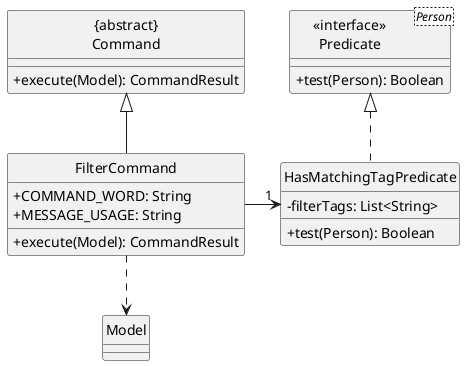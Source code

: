 @startuml
hide circle
skinparam classAttributeIconSize 0

Class "{abstract}\nCommand" as Command {
  +execute(Model): CommandResult
}
Class FilterCommand {
  +COMMAND_WORD: String
  +MESSAGE_USAGE: String
  +execute(Model): CommandResult
}
Class HasMatchingTagPredicate {
  -filterTags: List<String>
  +test(Person): Boolean
}
Class "<<interface>>\nPredicate<Person>" as Predicate {
  +test(Person): Boolean
}
Class Model

FilterCommand -up-|> Command
FilterCommand -> "1" HasMatchingTagPredicate
FilterCommand .down.> Model
HasMatchingTagPredicate .up.|> Predicate

@enduml
